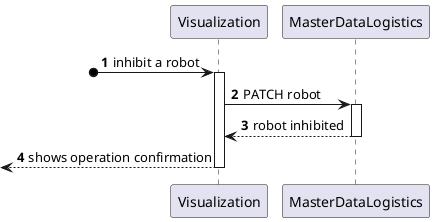 @startuml

autonumber

participant Visualization
participant "MasterDataLogistics" as GI

?o-> Visualization: inhibit a robot
activate Visualization


Visualization -> GI: PATCH robot
activate GI
GI --> Visualization: robot inhibited
deactivate GI

<-- Visualization: shows operation confirmation
deactivate Visualization


@enduml
